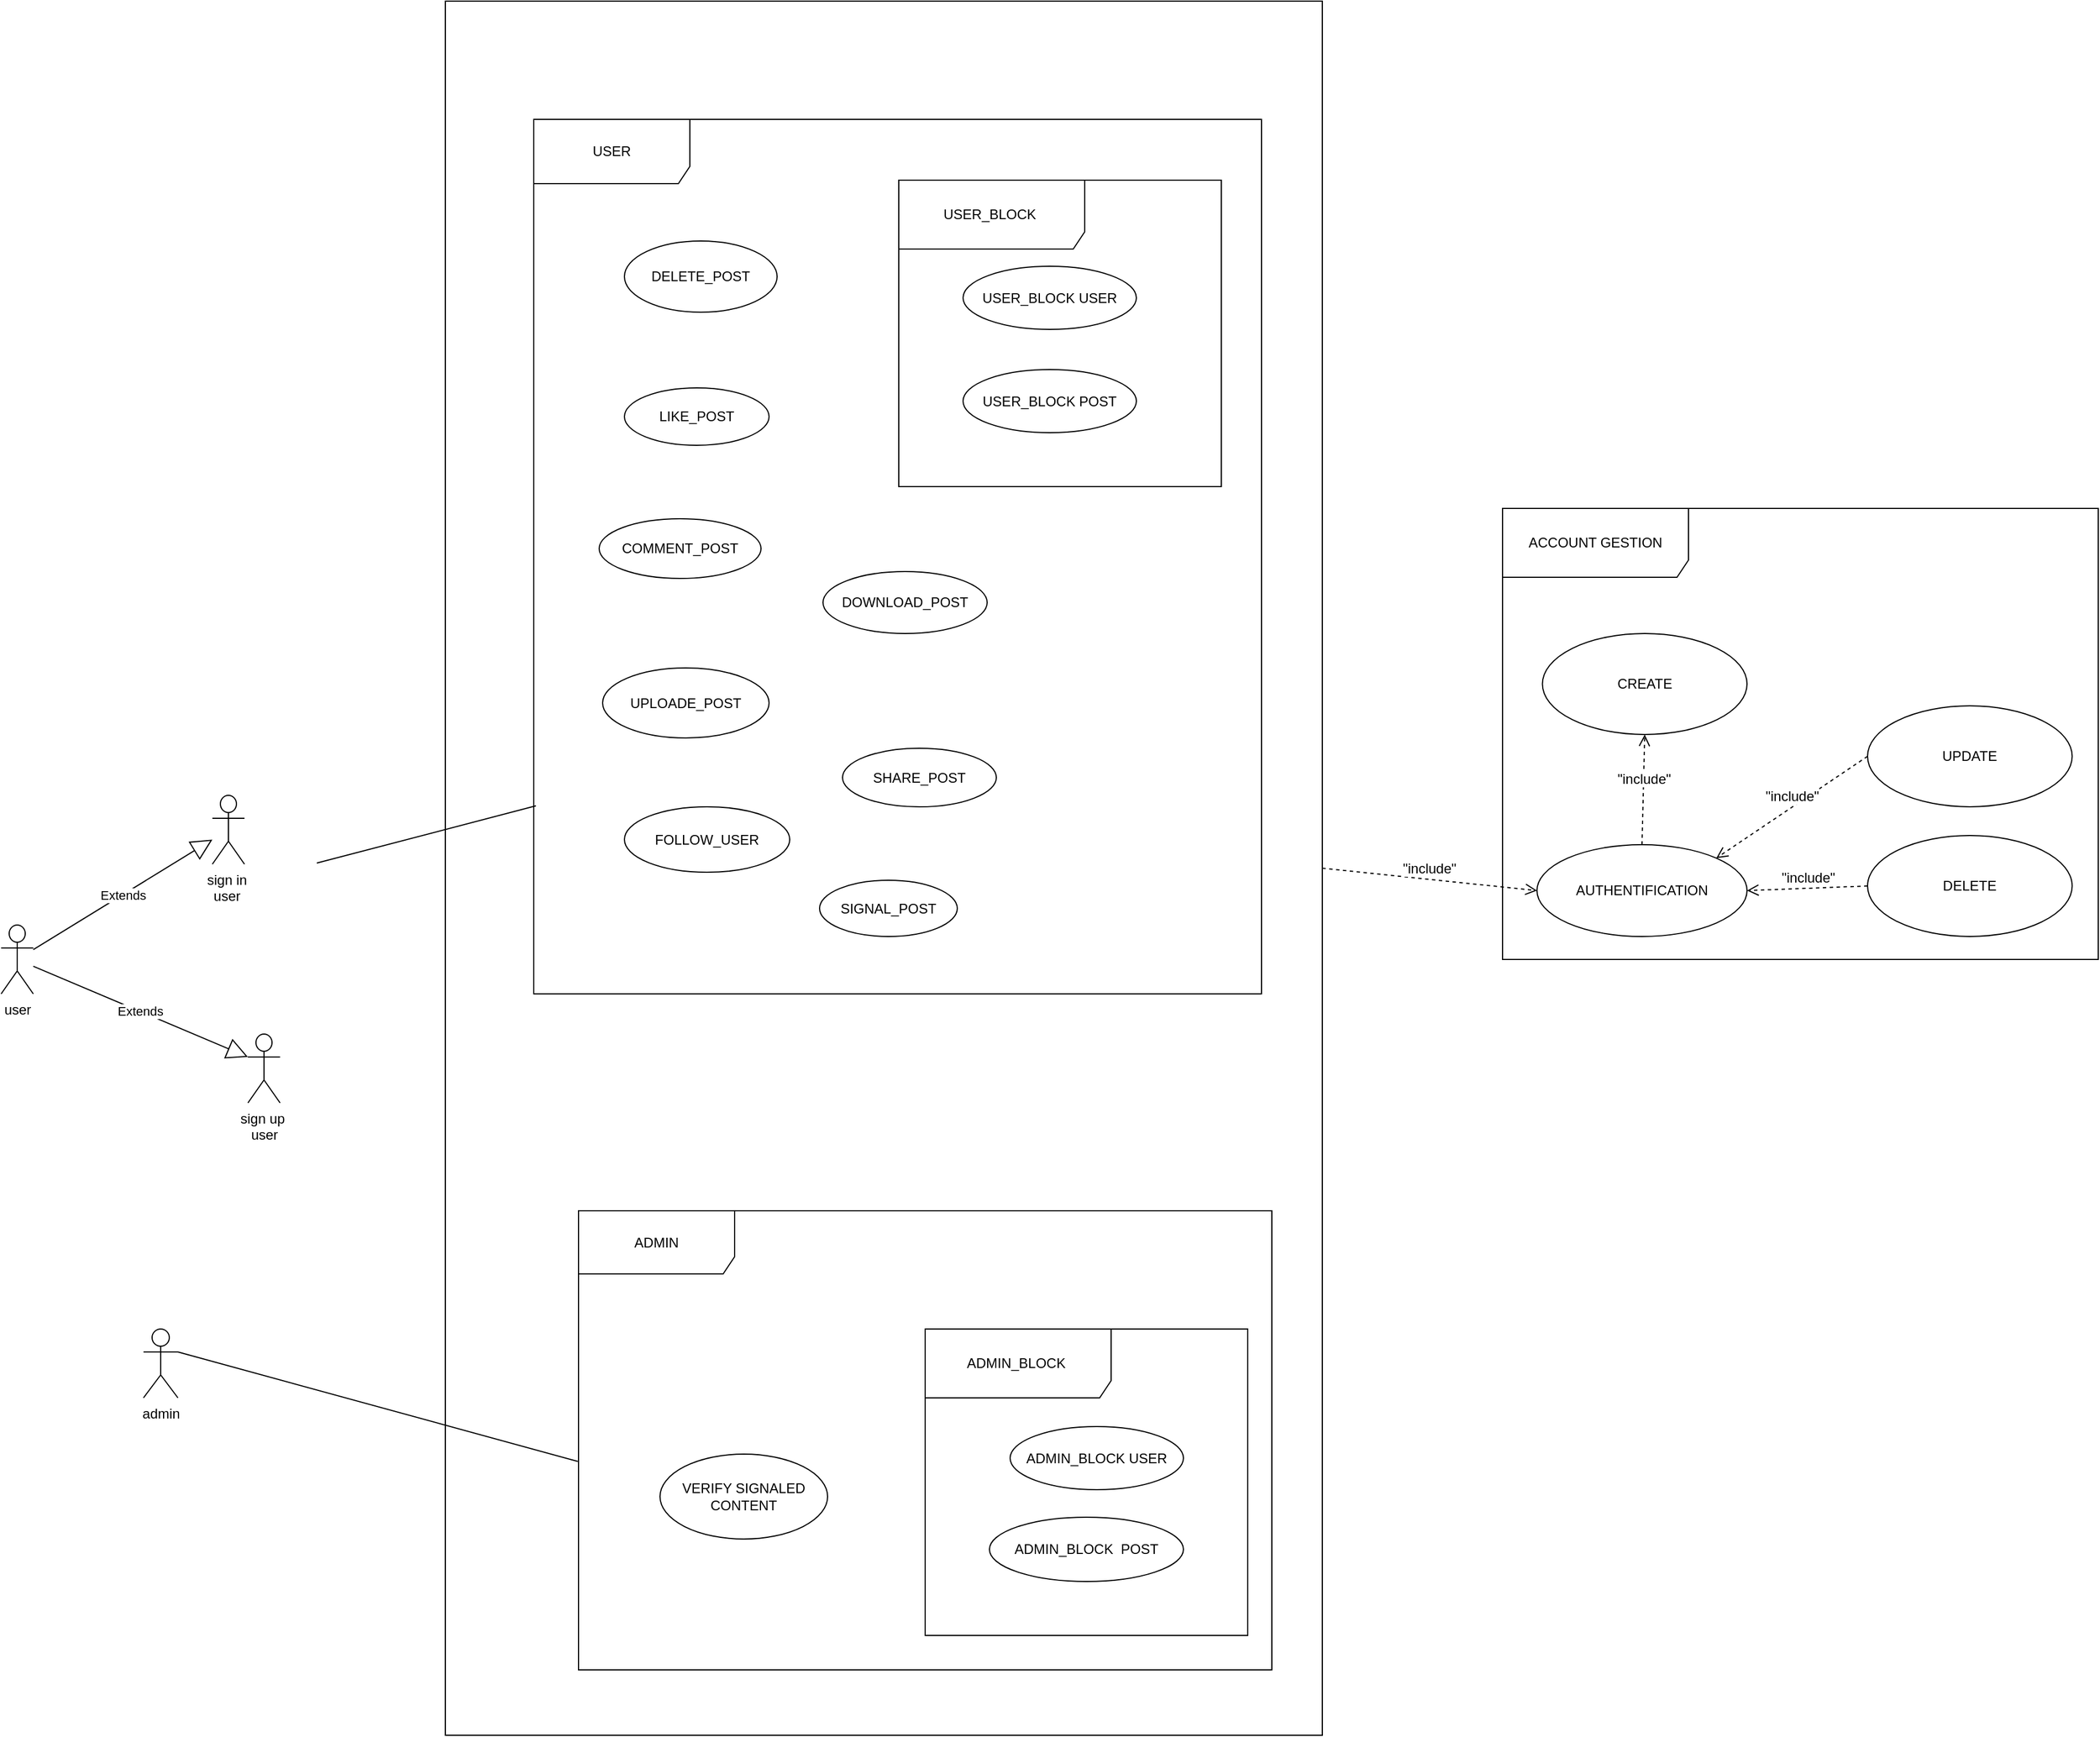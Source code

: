 <mxfile version="24.7.17">
  <diagram id="H8p-flc3e1UOP4B4wcy2" name="use cases">
    <mxGraphModel dx="1600" dy="1487" grid="0" gridSize="10" guides="1" tooltips="1" connect="1" arrows="1" fold="1" page="0" pageScale="1" pageWidth="827" pageHeight="1169" math="0" shadow="0">
      <root>
        <mxCell id="0" />
        <mxCell id="1" parent="0" />
        <mxCell id="fHy38LHa66H2WLfOAh5_-26" value="" style="rounded=0;whiteSpace=wrap;html=1;" parent="1" vertex="1">
          <mxGeometry x="170" y="-529" width="764" height="1511" as="geometry" />
        </mxCell>
        <mxCell id="xH1dkNIcwIo7qIOjblZe-1" value="user" style="shape=umlActor;verticalLabelPosition=bottom;verticalAlign=top;html=1;outlineConnect=0;" parent="1" vertex="1">
          <mxGeometry x="-217" y="276" width="28" height="60" as="geometry" />
        </mxCell>
        <mxCell id="xH1dkNIcwIo7qIOjblZe-5" value="admin" style="shape=umlActor;verticalLabelPosition=bottom;verticalAlign=top;html=1;outlineConnect=0;" parent="1" vertex="1">
          <mxGeometry x="-93" y="628" width="30" height="60" as="geometry" />
        </mxCell>
        <mxCell id="xH1dkNIcwIo7qIOjblZe-7" value="AUTHENTIFICATION" style="ellipse;whiteSpace=wrap;html=1;" parent="1" vertex="1">
          <mxGeometry x="1121" y="206" width="183" height="80" as="geometry" />
        </mxCell>
        <mxCell id="xH1dkNIcwIo7qIOjblZe-8" value="LIKE_POST" style="ellipse;whiteSpace=wrap;html=1;" parent="1" vertex="1">
          <mxGeometry x="326" y="-192" width="126" height="50" as="geometry" />
        </mxCell>
        <mxCell id="xH1dkNIcwIo7qIOjblZe-9" value="COMMENT_POST" style="ellipse;whiteSpace=wrap;html=1;" parent="1" vertex="1">
          <mxGeometry x="304" y="-78" width="141" height="52" as="geometry" />
        </mxCell>
        <mxCell id="xH1dkNIcwIo7qIOjblZe-10" value="SHARE_POST" style="ellipse;whiteSpace=wrap;html=1;" parent="1" vertex="1">
          <mxGeometry x="516" y="122" width="134" height="51" as="geometry" />
        </mxCell>
        <mxCell id="xH1dkNIcwIo7qIOjblZe-11" value="DOWNLOAD_POST" style="ellipse;whiteSpace=wrap;html=1;" parent="1" vertex="1">
          <mxGeometry x="499" y="-32" width="143" height="54" as="geometry" />
        </mxCell>
        <mxCell id="xH1dkNIcwIo7qIOjblZe-12" value="UPLOADE_POST" style="ellipse;whiteSpace=wrap;html=1;" parent="1" vertex="1">
          <mxGeometry x="307" y="52" width="145" height="61" as="geometry" />
        </mxCell>
        <mxCell id="xH1dkNIcwIo7qIOjblZe-13" value="FOLLOW_USER" style="ellipse;whiteSpace=wrap;html=1;" parent="1" vertex="1">
          <mxGeometry x="326" y="173" width="144" height="57" as="geometry" />
        </mxCell>
        <mxCell id="fHy38LHa66H2WLfOAh5_-3" value="ADMIN_BLOCK USER" style="ellipse;whiteSpace=wrap;html=1;" parent="1" vertex="1">
          <mxGeometry x="662" y="713" width="151" height="55" as="geometry" />
        </mxCell>
        <mxCell id="fHy38LHa66H2WLfOAh5_-5" value="SIGNAL_POST" style="ellipse;whiteSpace=wrap;html=1;" parent="1" vertex="1">
          <mxGeometry x="496" y="237" width="120" height="49" as="geometry" />
        </mxCell>
        <mxCell id="fHy38LHa66H2WLfOAh5_-6" value="VERIFY SIGNALED&lt;div&gt;CONTENT&lt;/div&gt;" style="ellipse;whiteSpace=wrap;html=1;" parent="1" vertex="1">
          <mxGeometry x="357" y="737" width="146" height="74" as="geometry" />
        </mxCell>
        <mxCell id="fHy38LHa66H2WLfOAh5_-10" value="DELETE_POST" style="ellipse;whiteSpace=wrap;html=1;" parent="1" vertex="1">
          <mxGeometry x="326" y="-320" width="133" height="62" as="geometry" />
        </mxCell>
        <mxCell id="fHy38LHa66H2WLfOAh5_-27" value="&quot;include&quot;" style="html=1;verticalAlign=bottom;endArrow=open;dashed=1;endSize=8;curved=0;rounded=0;fontSize=12;exitX=1;exitY=0.5;exitDx=0;exitDy=0;entryX=0;entryY=0.5;entryDx=0;entryDy=0;" parent="1" source="fHy38LHa66H2WLfOAh5_-26" target="xH1dkNIcwIo7qIOjblZe-7" edge="1">
          <mxGeometry relative="1" as="geometry">
            <mxPoint x="688" y="363" as="sourcePoint" />
            <mxPoint x="1028" y="497" as="targetPoint" />
          </mxGeometry>
        </mxCell>
        <mxCell id="fHy38LHa66H2WLfOAh5_-30" value="CREATE" style="ellipse;whiteSpace=wrap;html=1;" parent="1" vertex="1">
          <mxGeometry x="1125.75" y="22" width="178.25" height="88" as="geometry" />
        </mxCell>
        <mxCell id="fHy38LHa66H2WLfOAh5_-31" value="&quot;include&quot;" style="html=1;verticalAlign=bottom;endArrow=open;dashed=1;endSize=8;curved=0;rounded=0;fontSize=12;exitX=0.5;exitY=0;exitDx=0;exitDy=0;entryX=0.5;entryY=1;entryDx=0;entryDy=0;" parent="1" source="xH1dkNIcwIo7qIOjblZe-7" target="fHy38LHa66H2WLfOAh5_-30" edge="1">
          <mxGeometry relative="1" as="geometry">
            <mxPoint x="1136" y="420" as="sourcePoint" />
            <mxPoint x="1056" y="420" as="targetPoint" />
          </mxGeometry>
        </mxCell>
        <mxCell id="fHy38LHa66H2WLfOAh5_-32" value="UPDATE" style="ellipse;whiteSpace=wrap;html=1;" parent="1" vertex="1">
          <mxGeometry x="1409" y="85" width="178.25" height="88" as="geometry" />
        </mxCell>
        <mxCell id="fHy38LHa66H2WLfOAh5_-33" value="DELETE" style="ellipse;whiteSpace=wrap;html=1;" parent="1" vertex="1">
          <mxGeometry x="1409" y="198" width="178.25" height="88" as="geometry" />
        </mxCell>
        <mxCell id="fHy38LHa66H2WLfOAh5_-34" value="&quot;include&quot;" style="html=1;verticalAlign=bottom;endArrow=open;dashed=1;endSize=8;curved=0;rounded=0;fontSize=12;exitX=0;exitY=0.5;exitDx=0;exitDy=0;entryX=1;entryY=0;entryDx=0;entryDy=0;" parent="1" source="fHy38LHa66H2WLfOAh5_-32" target="xH1dkNIcwIo7qIOjblZe-7" edge="1">
          <mxGeometry relative="1" as="geometry">
            <mxPoint x="1348" y="203" as="sourcePoint" />
            <mxPoint x="1350" y="107" as="targetPoint" />
          </mxGeometry>
        </mxCell>
        <mxCell id="fHy38LHa66H2WLfOAh5_-35" value="&quot;include&quot;" style="html=1;verticalAlign=bottom;endArrow=open;dashed=1;endSize=8;curved=0;rounded=0;fontSize=12;exitX=0;exitY=0.5;exitDx=0;exitDy=0;entryX=1;entryY=0.5;entryDx=0;entryDy=0;" parent="1" source="fHy38LHa66H2WLfOAh5_-33" target="xH1dkNIcwIo7qIOjblZe-7" edge="1">
          <mxGeometry relative="1" as="geometry">
            <mxPoint x="1344" y="270" as="sourcePoint" />
            <mxPoint x="1346" y="174" as="targetPoint" />
          </mxGeometry>
        </mxCell>
        <mxCell id="nLU9eGW1d1vP4nwb9WE0-2" value="ACCOUNT GESTION" style="shape=umlFrame;whiteSpace=wrap;html=1;pointerEvents=0;width=162;height=60;" parent="1" vertex="1">
          <mxGeometry x="1091" y="-87" width="519" height="393" as="geometry" />
        </mxCell>
        <mxCell id="fHy38LHa66H2WLfOAh5_-12" value="USER_BLOCK POST" style="ellipse;whiteSpace=wrap;html=1;" parent="1" vertex="1">
          <mxGeometry x="621" y="-208" width="151" height="55" as="geometry" />
        </mxCell>
        <mxCell id="fHy38LHa66H2WLfOAh5_-13" value="USER_BLOCK USER" style="ellipse;whiteSpace=wrap;html=1;" parent="1" vertex="1">
          <mxGeometry x="621" y="-298" width="151" height="55" as="geometry" />
        </mxCell>
        <mxCell id="nLU9eGW1d1vP4nwb9WE0-3" value="USER_BLOCK&amp;nbsp;" style="shape=umlFrame;whiteSpace=wrap;html=1;pointerEvents=0;width=162;height=60;" parent="1" vertex="1">
          <mxGeometry x="565" y="-373" width="281" height="267" as="geometry" />
        </mxCell>
        <mxCell id="fHy38LHa66H2WLfOAh5_-4" value="ADMIN_BLOCK&amp;nbsp; POST" style="ellipse;whiteSpace=wrap;html=1;" parent="1" vertex="1">
          <mxGeometry x="644" y="792" width="169" height="56" as="geometry" />
        </mxCell>
        <mxCell id="nLU9eGW1d1vP4nwb9WE0-4" value="ADMIN_BLOCK&amp;nbsp;" style="shape=umlFrame;whiteSpace=wrap;html=1;pointerEvents=0;width=162;height=60;" parent="1" vertex="1">
          <mxGeometry x="588" y="628" width="281" height="267" as="geometry" />
        </mxCell>
        <mxCell id="nLU9eGW1d1vP4nwb9WE0-5" value="ADMIN" style="shape=umlFrame;whiteSpace=wrap;html=1;pointerEvents=0;width=136;height=55;" parent="1" vertex="1">
          <mxGeometry x="286" y="525" width="604" height="400" as="geometry" />
        </mxCell>
        <mxCell id="nLU9eGW1d1vP4nwb9WE0-8" value="USER" style="shape=umlFrame;whiteSpace=wrap;html=1;pointerEvents=0;width=136;height=56;" parent="1" vertex="1">
          <mxGeometry x="247" y="-426" width="634" height="762" as="geometry" />
        </mxCell>
        <mxCell id="nLU9eGW1d1vP4nwb9WE0-11" value="" style="endArrow=none;html=1;rounded=0;fontSize=12;startSize=8;endSize=8;curved=1;exitX=-0.001;exitY=0.546;exitDx=0;exitDy=0;exitPerimeter=0;entryX=1;entryY=0.333;entryDx=0;entryDy=0;entryPerimeter=0;" parent="1" source="nLU9eGW1d1vP4nwb9WE0-5" target="xH1dkNIcwIo7qIOjblZe-5" edge="1">
          <mxGeometry width="50" height="50" relative="1" as="geometry">
            <mxPoint x="421" y="617" as="sourcePoint" />
            <mxPoint x="471" y="567" as="targetPoint" />
          </mxGeometry>
        </mxCell>
        <mxCell id="nLU9eGW1d1vP4nwb9WE0-12" value="" style="endArrow=none;html=1;rounded=0;fontSize=12;startSize=8;endSize=8;curved=1;entryX=0.003;entryY=0.785;entryDx=0;entryDy=0;entryPerimeter=0;" parent="1" target="nLU9eGW1d1vP4nwb9WE0-8" edge="1">
          <mxGeometry width="50" height="50" relative="1" as="geometry">
            <mxPoint x="58" y="222" as="sourcePoint" />
            <mxPoint x="84" y="567" as="targetPoint" />
          </mxGeometry>
        </mxCell>
        <mxCell id="4WWzJKlJhSydHnXuJvJs-2" value="sign in&amp;nbsp;&lt;div&gt;user&amp;nbsp;&lt;/div&gt;" style="shape=umlActor;verticalLabelPosition=bottom;verticalAlign=top;html=1;outlineConnect=0;" vertex="1" parent="1">
          <mxGeometry x="-33" y="163" width="28" height="60" as="geometry" />
        </mxCell>
        <mxCell id="4WWzJKlJhSydHnXuJvJs-3" value="sign up&amp;nbsp;&lt;div&gt;user&lt;/div&gt;" style="shape=umlActor;verticalLabelPosition=bottom;verticalAlign=top;html=1;outlineConnect=0;" vertex="1" parent="1">
          <mxGeometry x="-2" y="371" width="28" height="60" as="geometry" />
        </mxCell>
        <mxCell id="4WWzJKlJhSydHnXuJvJs-4" value="Extends" style="endArrow=block;endSize=16;endFill=0;html=1;rounded=0;" edge="1" parent="1" source="xH1dkNIcwIo7qIOjblZe-1" target="4WWzJKlJhSydHnXuJvJs-2">
          <mxGeometry width="160" relative="1" as="geometry">
            <mxPoint x="-147" y="305.13" as="sourcePoint" />
            <mxPoint x="-33" y="202" as="targetPoint" />
          </mxGeometry>
        </mxCell>
        <mxCell id="4WWzJKlJhSydHnXuJvJs-5" value="Extends" style="endArrow=block;endSize=16;endFill=0;html=1;rounded=0;entryX=0;entryY=0.333;entryDx=0;entryDy=0;entryPerimeter=0;" edge="1" parent="1" source="xH1dkNIcwIo7qIOjblZe-1" target="4WWzJKlJhSydHnXuJvJs-3">
          <mxGeometry width="160" relative="1" as="geometry">
            <mxPoint x="-149" y="381" as="sourcePoint" />
            <mxPoint y="406" as="targetPoint" />
          </mxGeometry>
        </mxCell>
      </root>
    </mxGraphModel>
  </diagram>
</mxfile>
